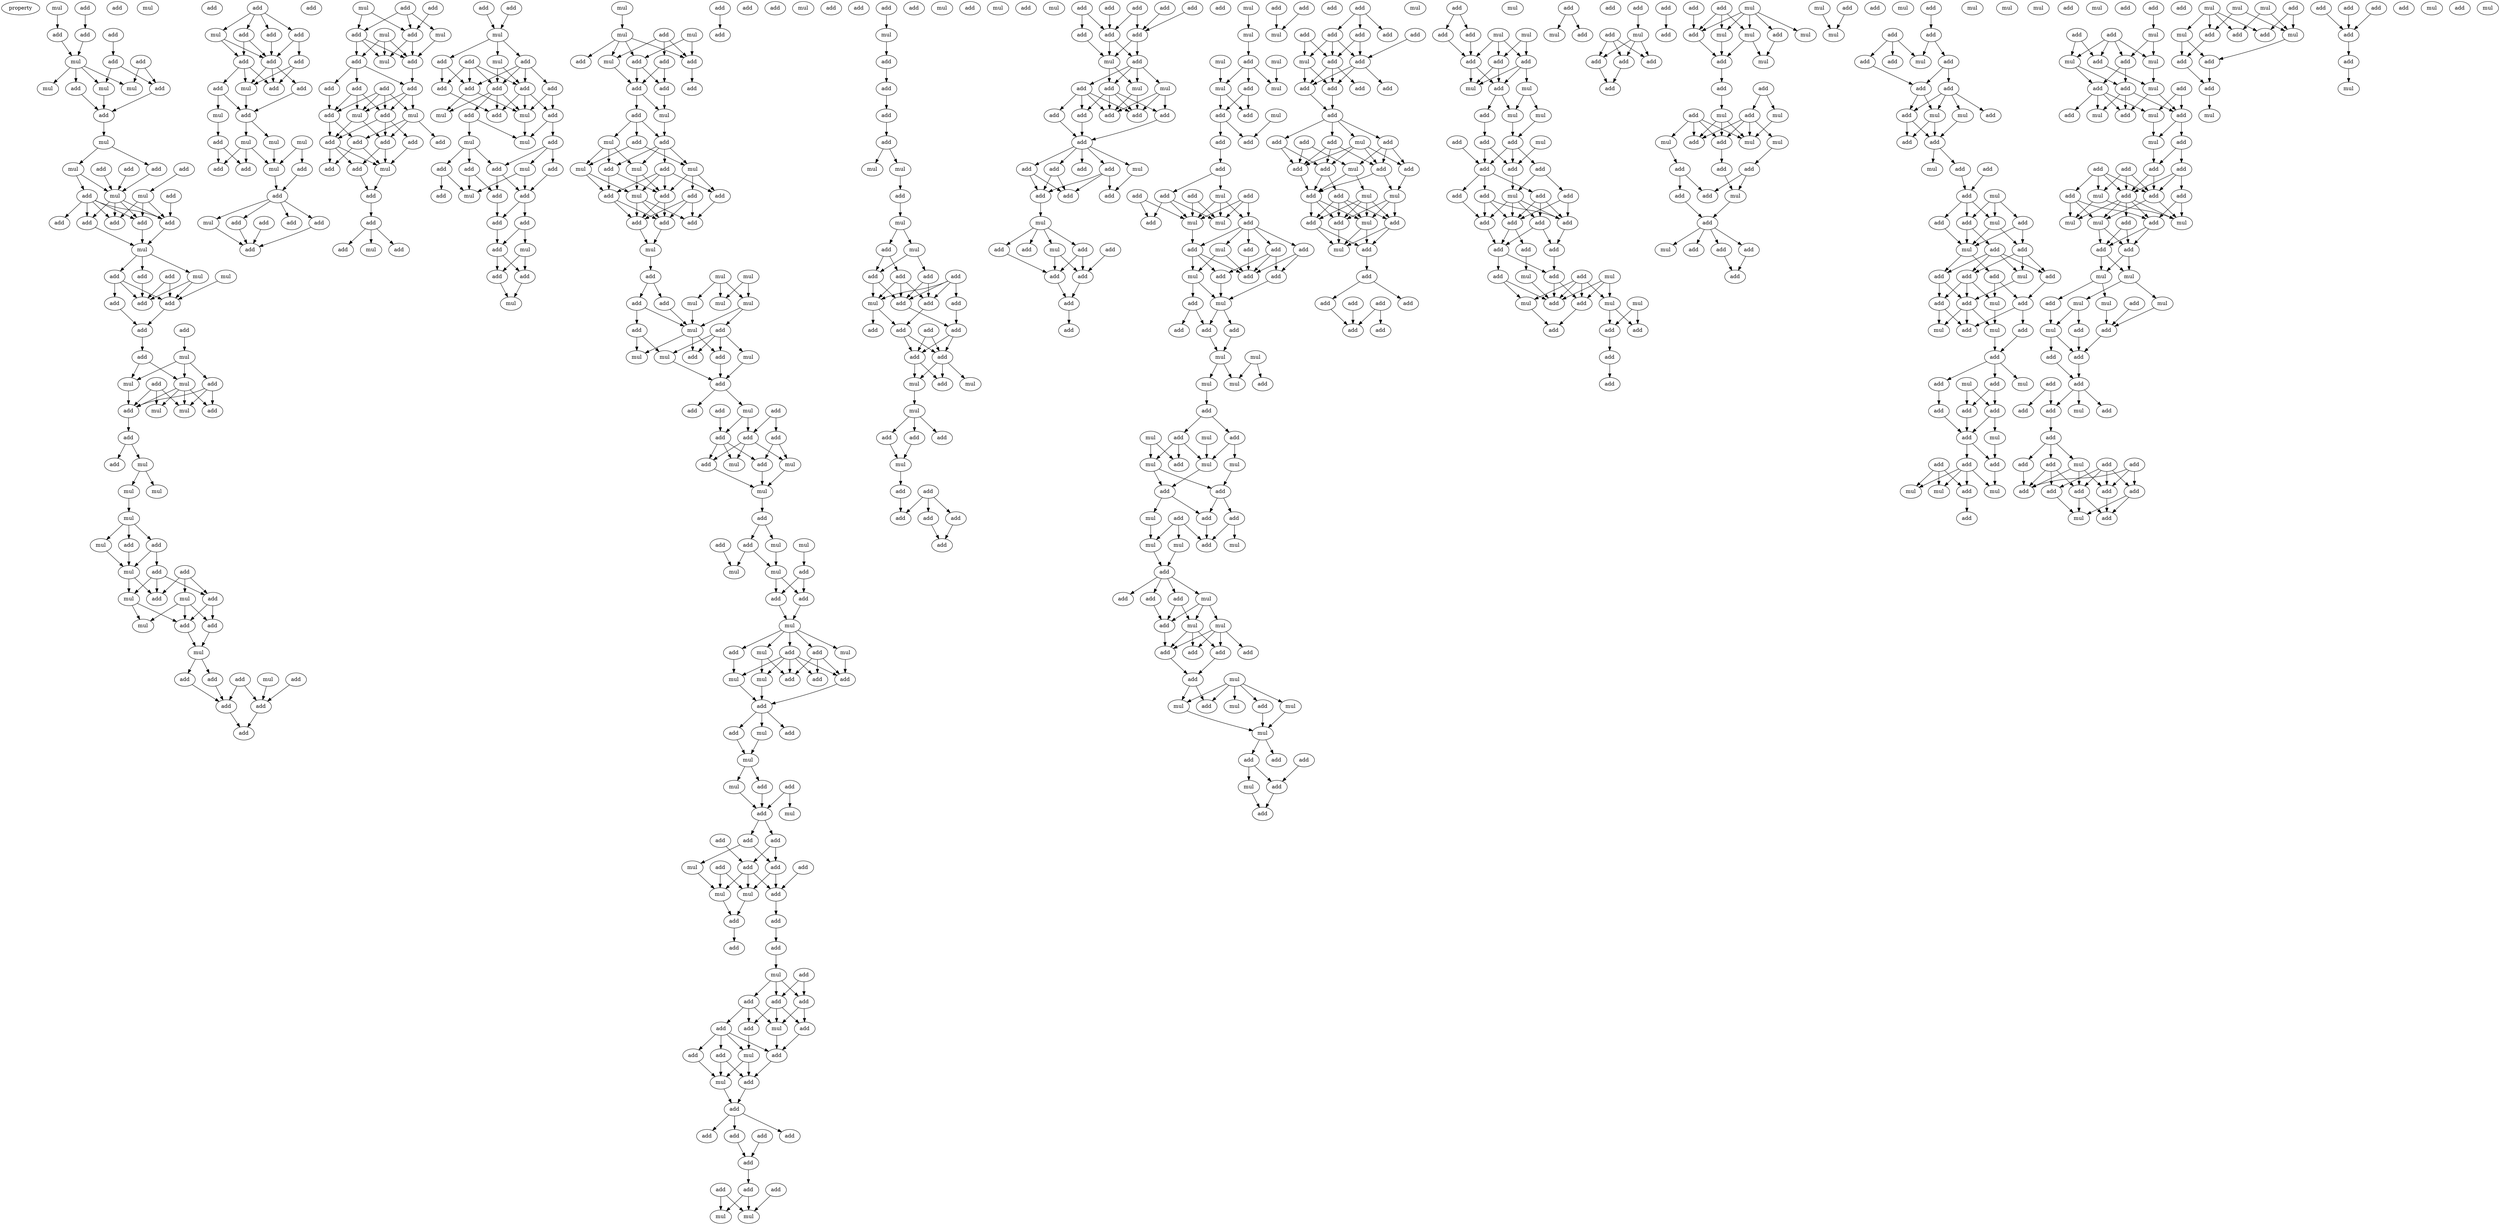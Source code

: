 digraph {
    node [fontcolor=black]
    property [mul=2,lf=1.6]
    0 [ label = mul ];
    1 [ label = add ];
    2 [ label = add ];
    3 [ label = add ];
    4 [ label = add ];
    5 [ label = add ];
    6 [ label = mul ];
    7 [ label = add ];
    8 [ label = add ];
    9 [ label = mul ];
    10 [ label = add ];
    11 [ label = mul ];
    12 [ label = mul ];
    13 [ label = add ];
    14 [ label = mul ];
    15 [ label = add ];
    16 [ label = add ];
    17 [ label = mul ];
    18 [ label = add ];
    19 [ label = add ];
    20 [ label = mul ];
    21 [ label = mul ];
    22 [ label = add ];
    23 [ label = add ];
    24 [ label = add ];
    25 [ label = add ];
    26 [ label = add ];
    27 [ label = add ];
    28 [ label = add ];
    29 [ label = mul ];
    30 [ label = add ];
    31 [ label = mul ];
    32 [ label = add ];
    33 [ label = mul ];
    34 [ label = add ];
    35 [ label = add ];
    36 [ label = add ];
    37 [ label = add ];
    38 [ label = add ];
    39 [ label = add ];
    40 [ label = add ];
    41 [ label = mul ];
    42 [ label = mul ];
    43 [ label = add ];
    44 [ label = mul ];
    45 [ label = add ];
    46 [ label = add ];
    47 [ label = add ];
    48 [ label = mul ];
    49 [ label = mul ];
    50 [ label = add ];
    51 [ label = add ];
    52 [ label = mul ];
    53 [ label = add ];
    54 [ label = mul ];
    55 [ label = mul ];
    56 [ label = mul ];
    57 [ label = mul ];
    58 [ label = mul ];
    59 [ label = add ];
    60 [ label = add ];
    61 [ label = add ];
    62 [ label = add ];
    63 [ label = mul ];
    64 [ label = mul ];
    65 [ label = add ];
    66 [ label = mul ];
    67 [ label = add ];
    68 [ label = add ];
    69 [ label = add ];
    70 [ label = add ];
    71 [ label = mul ];
    72 [ label = mul ];
    73 [ label = add ];
    74 [ label = add ];
    75 [ label = mul ];
    76 [ label = add ];
    77 [ label = add ];
    78 [ label = add ];
    79 [ label = add ];
    80 [ label = add ];
    81 [ label = add ];
    82 [ label = add ];
    83 [ label = mul ];
    84 [ label = add ];
    85 [ label = add ];
    86 [ label = add ];
    87 [ label = add ];
    88 [ label = add ];
    89 [ label = add ];
    90 [ label = add ];
    91 [ label = mul ];
    92 [ label = add ];
    93 [ label = add ];
    94 [ label = mul ];
    95 [ label = add ];
    96 [ label = mul ];
    97 [ label = add ];
    98 [ label = mul ];
    99 [ label = mul ];
    100 [ label = add ];
    101 [ label = add ];
    102 [ label = add ];
    103 [ label = mul ];
    104 [ label = add ];
    105 [ label = add ];
    106 [ label = mul ];
    107 [ label = add ];
    108 [ label = add ];
    109 [ label = add ];
    110 [ label = add ];
    111 [ label = add ];
    112 [ label = add ];
    113 [ label = mul ];
    114 [ label = add ];
    115 [ label = add ];
    116 [ label = mul ];
    117 [ label = mul ];
    118 [ label = mul ];
    119 [ label = add ];
    120 [ label = add ];
    121 [ label = add ];
    122 [ label = add ];
    123 [ label = add ];
    124 [ label = add ];
    125 [ label = add ];
    126 [ label = add ];
    127 [ label = mul ];
    128 [ label = mul ];
    129 [ label = add ];
    130 [ label = add ];
    131 [ label = add ];
    132 [ label = add ];
    133 [ label = add ];
    134 [ label = mul ];
    135 [ label = add ];
    136 [ label = add ];
    137 [ label = add ];
    138 [ label = add ];
    139 [ label = add ];
    140 [ label = add ];
    141 [ label = add ];
    142 [ label = mul ];
    143 [ label = add ];
    144 [ label = mul ];
    145 [ label = add ];
    146 [ label = add ];
    147 [ label = add ];
    148 [ label = mul ];
    149 [ label = add ];
    150 [ label = add ];
    151 [ label = add ];
    152 [ label = add ];
    153 [ label = add ];
    154 [ label = add ];
    155 [ label = mul ];
    156 [ label = mul ];
    157 [ label = add ];
    158 [ label = add ];
    159 [ label = add ];
    160 [ label = mul ];
    161 [ label = mul ];
    162 [ label = add ];
    163 [ label = add ];
    164 [ label = add ];
    165 [ label = mul ];
    166 [ label = add ];
    167 [ label = add ];
    168 [ label = add ];
    169 [ label = mul ];
    170 [ label = add ];
    171 [ label = add ];
    172 [ label = add ];
    173 [ label = add ];
    174 [ label = mul ];
    175 [ label = add ];
    176 [ label = add ];
    177 [ label = mul ];
    178 [ label = mul ];
    179 [ label = mul ];
    180 [ label = add ];
    181 [ label = mul ];
    182 [ label = add ];
    183 [ label = add ];
    184 [ label = add ];
    185 [ label = add ];
    186 [ label = mul ];
    187 [ label = add ];
    188 [ label = add ];
    189 [ label = add ];
    190 [ label = add ];
    191 [ label = mul ];
    192 [ label = add ];
    193 [ label = add ];
    194 [ label = mul ];
    195 [ label = mul ];
    196 [ label = add ];
    197 [ label = add ];
    198 [ label = mul ];
    199 [ label = mul ];
    200 [ label = add ];
    201 [ label = add ];
    202 [ label = mul ];
    203 [ label = add ];
    204 [ label = add ];
    205 [ label = add ];
    206 [ label = add ];
    207 [ label = add ];
    208 [ label = mul ];
    209 [ label = mul ];
    210 [ label = mul ];
    211 [ label = add ];
    212 [ label = add ];
    213 [ label = mul ];
    214 [ label = add ];
    215 [ label = mul ];
    216 [ label = mul ];
    217 [ label = add ];
    218 [ label = mul ];
    219 [ label = add ];
    220 [ label = add ];
    221 [ label = mul ];
    222 [ label = mul ];
    223 [ label = mul ];
    224 [ label = add ];
    225 [ label = add ];
    226 [ label = add ];
    227 [ label = add ];
    228 [ label = mul ];
    229 [ label = add ];
    230 [ label = add ];
    231 [ label = add ];
    232 [ label = add ];
    233 [ label = add ];
    234 [ label = mul ];
    235 [ label = mul ];
    236 [ label = add ];
    237 [ label = mul ];
    238 [ label = add ];
    239 [ label = add ];
    240 [ label = add ];
    241 [ label = add ];
    242 [ label = mul ];
    243 [ label = mul ];
    244 [ label = add ];
    245 [ label = mul ];
    246 [ label = mul ];
    247 [ label = add ];
    248 [ label = add ];
    249 [ label = add ];
    250 [ label = mul ];
    251 [ label = mul ];
    252 [ label = add ];
    253 [ label = add ];
    254 [ label = mul ];
    255 [ label = add ];
    256 [ label = add ];
    257 [ label = mul ];
    258 [ label = add ];
    259 [ label = mul ];
    260 [ label = add ];
    261 [ label = add ];
    262 [ label = mul ];
    263 [ label = add ];
    264 [ label = add ];
    265 [ label = add ];
    266 [ label = add ];
    267 [ label = mul ];
    268 [ label = mul ];
    269 [ label = add ];
    270 [ label = mul ];
    271 [ label = add ];
    272 [ label = mul ];
    273 [ label = add ];
    274 [ label = add ];
    275 [ label = add ];
    276 [ label = add ];
    277 [ label = mul ];
    278 [ label = add ];
    279 [ label = add ];
    280 [ label = add ];
    281 [ label = add ];
    282 [ label = mul ];
    283 [ label = mul ];
    284 [ label = add ];
    285 [ label = add ];
    286 [ label = add ];
    287 [ label = add ];
    288 [ label = add ];
    289 [ label = add ];
    290 [ label = add ];
    291 [ label = mul ];
    292 [ label = add ];
    293 [ label = add ];
    294 [ label = add ];
    295 [ label = add ];
    296 [ label = mul ];
    297 [ label = add ];
    298 [ label = add ];
    299 [ label = add ];
    300 [ label = add ];
    301 [ label = add ];
    302 [ label = mul ];
    303 [ label = mul ];
    304 [ label = add ];
    305 [ label = add ];
    306 [ label = add ];
    307 [ label = add ];
    308 [ label = add ];
    309 [ label = add ];
    310 [ label = add ];
    311 [ label = add ];
    312 [ label = add ];
    313 [ label = add ];
    314 [ label = add ];
    315 [ label = mul ];
    316 [ label = mul ];
    317 [ label = add ];
    318 [ label = mul ];
    319 [ label = add ];
    320 [ label = add ];
    321 [ label = add ];
    322 [ label = mul ];
    323 [ label = add ];
    324 [ label = add ];
    325 [ label = add ];
    326 [ label = mul ];
    327 [ label = add ];
    328 [ label = mul ];
    329 [ label = mul ];
    330 [ label = add ];
    331 [ label = mul ];
    332 [ label = mul ];
    333 [ label = add ];
    334 [ label = add ];
    335 [ label = add ];
    336 [ label = add ];
    337 [ label = add ];
    338 [ label = add ];
    339 [ label = mul ];
    340 [ label = add ];
    341 [ label = add ];
    342 [ label = add ];
    343 [ label = add ];
    344 [ label = add ];
    345 [ label = add ];
    346 [ label = add ];
    347 [ label = add ];
    348 [ label = add ];
    349 [ label = mul ];
    350 [ label = mul ];
    351 [ label = mul ];
    352 [ label = add ];
    353 [ label = add ];
    354 [ label = add ];
    355 [ label = mul ];
    356 [ label = mul ];
    357 [ label = add ];
    358 [ label = add ];
    359 [ label = add ];
    360 [ label = add ];
    361 [ label = add ];
    362 [ label = add ];
    363 [ label = add ];
    364 [ label = add ];
    365 [ label = add ];
    366 [ label = add ];
    367 [ label = add ];
    368 [ label = add ];
    369 [ label = add ];
    370 [ label = add ];
    371 [ label = mul ];
    372 [ label = add ];
    373 [ label = add ];
    374 [ label = mul ];
    375 [ label = mul ];
    376 [ label = add ];
    377 [ label = add ];
    378 [ label = add ];
    379 [ label = add ];
    380 [ label = add ];
    381 [ label = add ];
    382 [ label = add ];
    383 [ label = add ];
    384 [ label = add ];
    385 [ label = add ];
    386 [ label = mul ];
    387 [ label = add ];
    388 [ label = add ];
    389 [ label = add ];
    390 [ label = add ];
    391 [ label = mul ];
    392 [ label = add ];
    393 [ label = add ];
    394 [ label = add ];
    395 [ label = add ];
    396 [ label = mul ];
    397 [ label = add ];
    398 [ label = add ];
    399 [ label = add ];
    400 [ label = add ];
    401 [ label = add ];
    402 [ label = mul ];
    403 [ label = mul ];
    404 [ label = mul ];
    405 [ label = add ];
    406 [ label = mul ];
    407 [ label = add ];
    408 [ label = mul ];
    409 [ label = mul ];
    410 [ label = mul ];
    411 [ label = add ];
    412 [ label = add ];
    413 [ label = add ];
    414 [ label = add ];
    415 [ label = add ];
    416 [ label = add ];
    417 [ label = add ];
    418 [ label = mul ];
    419 [ label = add ];
    420 [ label = add ];
    421 [ label = add ];
    422 [ label = mul ];
    423 [ label = add ];
    424 [ label = mul ];
    425 [ label = add ];
    426 [ label = add ];
    427 [ label = add ];
    428 [ label = add ];
    429 [ label = mul ];
    430 [ label = add ];
    431 [ label = mul ];
    432 [ label = add ];
    433 [ label = add ];
    434 [ label = add ];
    435 [ label = mul ];
    436 [ label = add ];
    437 [ label = add ];
    438 [ label = add ];
    439 [ label = mul ];
    440 [ label = mul ];
    441 [ label = mul ];
    442 [ label = add ];
    443 [ label = mul ];
    444 [ label = add ];
    445 [ label = mul ];
    446 [ label = add ];
    447 [ label = add ];
    448 [ label = mul ];
    449 [ label = add ];
    450 [ label = mul ];
    451 [ label = mul ];
    452 [ label = mul ];
    453 [ label = add ];
    454 [ label = add ];
    455 [ label = add ];
    456 [ label = mul ];
    457 [ label = add ];
    458 [ label = add ];
    459 [ label = mul ];
    460 [ label = mul ];
    461 [ label = mul ];
    462 [ label = add ];
    463 [ label = add ];
    464 [ label = add ];
    465 [ label = add ];
    466 [ label = add ];
    467 [ label = mul ];
    468 [ label = add ];
    469 [ label = mul ];
    470 [ label = mul ];
    471 [ label = add ];
    472 [ label = add ];
    473 [ label = add ];
    474 [ label = add ];
    475 [ label = mul ];
    476 [ label = add ];
    477 [ label = mul ];
    478 [ label = mul ];
    479 [ label = add ];
    480 [ label = mul ];
    481 [ label = add ];
    482 [ label = mul ];
    483 [ label = add ];
    484 [ label = add ];
    485 [ label = add ];
    486 [ label = mul ];
    487 [ label = add ];
    488 [ label = add ];
    489 [ label = add ];
    490 [ label = add ];
    491 [ label = add ];
    492 [ label = mul ];
    493 [ label = add ];
    494 [ label = add ];
    495 [ label = add ];
    496 [ label = add ];
    497 [ label = add ];
    498 [ label = add ];
    499 [ label = mul ];
    500 [ label = add ];
    501 [ label = add ];
    502 [ label = add ];
    503 [ label = add ];
    504 [ label = add ];
    505 [ label = add ];
    506 [ label = add ];
    507 [ label = add ];
    508 [ label = add ];
    509 [ label = add ];
    510 [ label = add ];
    511 [ label = mul ];
    512 [ label = add ];
    513 [ label = mul ];
    514 [ label = add ];
    515 [ label = add ];
    516 [ label = add ];
    517 [ label = mul ];
    518 [ label = add ];
    519 [ label = mul ];
    520 [ label = add ];
    521 [ label = mul ];
    522 [ label = add ];
    523 [ label = add ];
    524 [ label = add ];
    525 [ label = mul ];
    526 [ label = add ];
    527 [ label = add ];
    528 [ label = add ];
    529 [ label = mul ];
    530 [ label = add ];
    531 [ label = add ];
    532 [ label = add ];
    533 [ label = add ];
    534 [ label = add ];
    535 [ label = add ];
    536 [ label = mul ];
    537 [ label = mul ];
    538 [ label = add ];
    539 [ label = add ];
    540 [ label = add ];
    541 [ label = add ];
    542 [ label = add ];
    543 [ label = mul ];
    544 [ label = mul ];
    545 [ label = add ];
    546 [ label = mul ];
    547 [ label = mul ];
    548 [ label = mul ];
    549 [ label = add ];
    550 [ label = add ];
    551 [ label = mul ];
    552 [ label = add ];
    553 [ label = add ];
    554 [ label = add ];
    555 [ label = add ];
    556 [ label = add ];
    557 [ label = add ];
    558 [ label = add ];
    559 [ label = add ];
    560 [ label = mul ];
    561 [ label = add ];
    562 [ label = add ];
    563 [ label = add ];
    564 [ label = add ];
    565 [ label = add ];
    566 [ label = add ];
    567 [ label = add ];
    568 [ label = add ];
    569 [ label = add ];
    570 [ label = mul ];
    571 [ label = mul ];
    572 [ label = add ];
    573 [ label = add ];
    574 [ label = mul ];
    575 [ label = mul ];
    576 [ label = add ];
    577 [ label = add ];
    578 [ label = mul ];
    579 [ label = add ];
    580 [ label = add ];
    581 [ label = add ];
    582 [ label = add ];
    583 [ label = add ];
    584 [ label = add ];
    585 [ label = mul ];
    586 [ label = add ];
    587 [ label = add ];
    588 [ label = add ];
    589 [ label = add ];
    590 [ label = mul ];
    591 [ label = add ];
    592 [ label = add ];
    593 [ label = add ];
    594 [ label = add ];
    595 [ label = add ];
    596 [ label = add ];
    597 [ label = add ];
    598 [ label = add ];
    599 [ label = mul ];
    600 [ label = mul ];
    601 [ label = mul ];
    602 [ label = add ];
    603 [ label = mul ];
    604 [ label = add ];
    605 [ label = mul ];
    606 [ label = add ];
    607 [ label = add ];
    608 [ label = add ];
    609 [ label = mul ];
    610 [ label = add ];
    611 [ label = mul ];
    612 [ label = add ];
    613 [ label = add ];
    614 [ label = mul ];
    615 [ label = mul ];
    616 [ label = mul ];
    617 [ label = add ];
    618 [ label = add ];
    619 [ label = add ];
    620 [ label = add ];
    621 [ label = add ];
    622 [ label = mul ];
    623 [ label = add ];
    624 [ label = add ];
    625 [ label = mul ];
    626 [ label = add ];
    627 [ label = add ];
    628 [ label = add ];
    629 [ label = add ];
    630 [ label = mul ];
    631 [ label = add ];
    632 [ label = mul ];
    633 [ label = add ];
    634 [ label = mul ];
    635 [ label = add ];
    636 [ label = add ];
    637 [ label = add ];
    638 [ label = mul ];
    639 [ label = add ];
    640 [ label = add ];
    641 [ label = add ];
    642 [ label = mul ];
    643 [ label = add ];
    644 [ label = add ];
    645 [ label = add ];
    646 [ label = mul ];
    647 [ label = add ];
    648 [ label = mul ];
    649 [ label = add ];
    650 [ label = add ];
    651 [ label = add ];
    652 [ label = mul ];
    653 [ label = add ];
    654 [ label = mul ];
    655 [ label = add ];
    656 [ label = mul ];
    657 [ label = add ];
    658 [ label = add ];
    659 [ label = add ];
    660 [ label = mul ];
    661 [ label = add ];
    662 [ label = add ];
    663 [ label = add ];
    664 [ label = add ];
    665 [ label = mul ];
    666 [ label = add ];
    667 [ label = add ];
    668 [ label = add ];
    669 [ label = add ];
    670 [ label = mul ];
    671 [ label = add ];
    672 [ label = mul ];
    673 [ label = mul ];
    674 [ label = add ];
    675 [ label = add ];
    676 [ label = add ];
    677 [ label = mul ];
    678 [ label = add ];
    679 [ label = add ];
    680 [ label = mul ];
    681 [ label = add ];
    682 [ label = add ];
    683 [ label = add ];
    684 [ label = add ];
    685 [ label = mul ];
    686 [ label = add ];
    687 [ label = add ];
    688 [ label = add ];
    689 [ label = mul ];
    690 [ label = mul ];
    691 [ label = mul ];
    692 [ label = mul ];
    693 [ label = add ];
    694 [ label = add ];
    695 [ label = mul ];
    696 [ label = add ];
    697 [ label = mul ];
    698 [ label = add ];
    699 [ label = add ];
    700 [ label = add ];
    701 [ label = mul ];
    702 [ label = add ];
    703 [ label = add ];
    704 [ label = mul ];
    705 [ label = add ];
    706 [ label = mul ];
    707 [ label = mul ];
    708 [ label = add ];
    709 [ label = add ];
    710 [ label = add ];
    711 [ label = mul ];
    712 [ label = add ];
    713 [ label = add ];
    714 [ label = mul ];
    715 [ label = add ];
    716 [ label = add ];
    717 [ label = mul ];
    718 [ label = add ];
    719 [ label = add ];
    720 [ label = add ];
    721 [ label = add ];
    722 [ label = add ];
    723 [ label = add ];
    724 [ label = add ];
    725 [ label = add ];
    726 [ label = mul ];
    727 [ label = mul ];
    728 [ label = add ];
    729 [ label = mul ];
    730 [ label = add ];
    731 [ label = mul ];
    732 [ label = add ];
    733 [ label = add ];
    734 [ label = mul ];
    735 [ label = mul ];
    736 [ label = mul ];
    737 [ label = add ];
    738 [ label = mul ];
    739 [ label = mul ];
    740 [ label = add ];
    741 [ label = add ];
    742 [ label = add ];
    743 [ label = mul ];
    744 [ label = add ];
    745 [ label = add ];
    746 [ label = add ];
    747 [ label = add ];
    748 [ label = add ];
    749 [ label = add ];
    750 [ label = mul ];
    751 [ label = add ];
    752 [ label = add ];
    753 [ label = add ];
    754 [ label = add ];
    755 [ label = add ];
    756 [ label = add ];
    757 [ label = mul ];
    758 [ label = add ];
    759 [ label = add ];
    760 [ label = add ];
    761 [ label = add ];
    762 [ label = add ];
    763 [ label = mul ];
    764 [ label = add ];
    765 [ label = add ];
    766 [ label = mul ];
    767 [ label = add ];
    768 [ label = mul ];
    769 [ label = mul ];
    770 [ label = mul ];
    771 [ label = mul ];
    772 [ label = add ];
    773 [ label = add ];
    774 [ label = add ];
    775 [ label = add ];
    776 [ label = add ];
    777 [ label = add ];
    778 [ label = add ];
    779 [ label = add ];
    780 [ label = add ];
    781 [ label = add ];
    782 [ label = mul ];
    783 [ label = add ];
    784 [ label = mul ];
    785 [ label = add ];
    786 [ label = add ];
    787 [ label = mul ];
    788 [ label = mul ];
    0 -> 3 [ name = 0 ];
    1 -> 2 [ name = 1 ];
    2 -> 6 [ name = 2 ];
    3 -> 6 [ name = 3 ];
    4 -> 5 [ name = 4 ];
    5 -> 10 [ name = 5 ];
    5 -> 11 [ name = 6 ];
    6 -> 8 [ name = 7 ];
    6 -> 9 [ name = 8 ];
    6 -> 11 [ name = 9 ];
    6 -> 12 [ name = 10 ];
    7 -> 10 [ name = 11 ];
    7 -> 12 [ name = 12 ];
    8 -> 13 [ name = 13 ];
    10 -> 13 [ name = 14 ];
    11 -> 13 [ name = 15 ];
    13 -> 14 [ name = 16 ];
    14 -> 16 [ name = 17 ];
    14 -> 17 [ name = 18 ];
    15 -> 20 [ name = 19 ];
    16 -> 20 [ name = 20 ];
    17 -> 20 [ name = 21 ];
    17 -> 22 [ name = 22 ];
    18 -> 20 [ name = 23 ];
    19 -> 21 [ name = 24 ];
    20 -> 25 [ name = 25 ];
    20 -> 26 [ name = 26 ];
    20 -> 27 [ name = 27 ];
    20 -> 28 [ name = 28 ];
    21 -> 25 [ name = 29 ];
    21 -> 26 [ name = 30 ];
    21 -> 27 [ name = 31 ];
    22 -> 24 [ name = 32 ];
    22 -> 25 [ name = 33 ];
    22 -> 26 [ name = 34 ];
    22 -> 27 [ name = 35 ];
    22 -> 28 [ name = 36 ];
    23 -> 27 [ name = 37 ];
    25 -> 29 [ name = 38 ];
    27 -> 29 [ name = 39 ];
    28 -> 29 [ name = 40 ];
    29 -> 30 [ name = 41 ];
    29 -> 31 [ name = 42 ];
    29 -> 34 [ name = 43 ];
    30 -> 36 [ name = 44 ];
    31 -> 35 [ name = 45 ];
    31 -> 36 [ name = 46 ];
    32 -> 35 [ name = 47 ];
    32 -> 36 [ name = 48 ];
    33 -> 35 [ name = 49 ];
    34 -> 35 [ name = 50 ];
    34 -> 36 [ name = 51 ];
    34 -> 37 [ name = 52 ];
    35 -> 39 [ name = 53 ];
    37 -> 39 [ name = 54 ];
    38 -> 41 [ name = 55 ];
    39 -> 40 [ name = 56 ];
    40 -> 42 [ name = 57 ];
    40 -> 44 [ name = 58 ];
    41 -> 42 [ name = 59 ];
    41 -> 43 [ name = 60 ];
    41 -> 44 [ name = 61 ];
    42 -> 46 [ name = 62 ];
    43 -> 46 [ name = 63 ];
    43 -> 49 [ name = 64 ];
    43 -> 50 [ name = 65 ];
    44 -> 46 [ name = 66 ];
    44 -> 48 [ name = 67 ];
    44 -> 49 [ name = 68 ];
    44 -> 50 [ name = 69 ];
    45 -> 46 [ name = 70 ];
    45 -> 48 [ name = 71 ];
    45 -> 49 [ name = 72 ];
    46 -> 51 [ name = 73 ];
    51 -> 53 [ name = 74 ];
    51 -> 54 [ name = 75 ];
    54 -> 55 [ name = 76 ];
    54 -> 56 [ name = 77 ];
    55 -> 57 [ name = 78 ];
    57 -> 58 [ name = 79 ];
    57 -> 59 [ name = 80 ];
    57 -> 60 [ name = 81 ];
    58 -> 63 [ name = 82 ];
    59 -> 62 [ name = 83 ];
    59 -> 63 [ name = 84 ];
    60 -> 63 [ name = 85 ];
    61 -> 66 [ name = 86 ];
    61 -> 67 [ name = 87 ];
    61 -> 68 [ name = 88 ];
    62 -> 64 [ name = 89 ];
    62 -> 67 [ name = 90 ];
    62 -> 68 [ name = 91 ];
    63 -> 64 [ name = 92 ];
    63 -> 67 [ name = 93 ];
    64 -> 69 [ name = 94 ];
    64 -> 71 [ name = 95 ];
    66 -> 69 [ name = 96 ];
    66 -> 70 [ name = 97 ];
    66 -> 71 [ name = 98 ];
    68 -> 69 [ name = 99 ];
    68 -> 70 [ name = 100 ];
    69 -> 72 [ name = 101 ];
    70 -> 72 [ name = 102 ];
    72 -> 73 [ name = 103 ];
    72 -> 74 [ name = 104 ];
    73 -> 79 [ name = 105 ];
    74 -> 79 [ name = 106 ];
    75 -> 78 [ name = 107 ];
    76 -> 78 [ name = 108 ];
    76 -> 79 [ name = 109 ];
    77 -> 78 [ name = 110 ];
    78 -> 80 [ name = 111 ];
    79 -> 80 [ name = 112 ];
    81 -> 83 [ name = 113 ];
    81 -> 84 [ name = 114 ];
    81 -> 85 [ name = 115 ];
    81 -> 86 [ name = 116 ];
    83 -> 88 [ name = 117 ];
    83 -> 89 [ name = 118 ];
    84 -> 87 [ name = 119 ];
    84 -> 88 [ name = 120 ];
    85 -> 88 [ name = 121 ];
    86 -> 88 [ name = 122 ];
    86 -> 89 [ name = 123 ];
    87 -> 91 [ name = 124 ];
    87 -> 93 [ name = 125 ];
    88 -> 91 [ name = 126 ];
    88 -> 92 [ name = 127 ];
    88 -> 93 [ name = 128 ];
    89 -> 90 [ name = 129 ];
    89 -> 91 [ name = 130 ];
    89 -> 93 [ name = 131 ];
    90 -> 94 [ name = 132 ];
    90 -> 95 [ name = 133 ];
    91 -> 95 [ name = 134 ];
    92 -> 95 [ name = 135 ];
    94 -> 97 [ name = 136 ];
    95 -> 96 [ name = 137 ];
    95 -> 98 [ name = 138 ];
    96 -> 101 [ name = 139 ];
    96 -> 102 [ name = 140 ];
    96 -> 103 [ name = 141 ];
    97 -> 101 [ name = 142 ];
    97 -> 102 [ name = 143 ];
    98 -> 103 [ name = 144 ];
    99 -> 100 [ name = 145 ];
    99 -> 103 [ name = 146 ];
    100 -> 104 [ name = 147 ];
    103 -> 104 [ name = 148 ];
    104 -> 105 [ name = 149 ];
    104 -> 106 [ name = 150 ];
    104 -> 107 [ name = 151 ];
    104 -> 108 [ name = 152 ];
    105 -> 110 [ name = 153 ];
    106 -> 110 [ name = 154 ];
    107 -> 110 [ name = 155 ];
    109 -> 110 [ name = 156 ];
    111 -> 114 [ name = 157 ];
    112 -> 114 [ name = 158 ];
    112 -> 115 [ name = 159 ];
    112 -> 117 [ name = 160 ];
    113 -> 114 [ name = 161 ];
    113 -> 115 [ name = 162 ];
    114 -> 118 [ name = 163 ];
    114 -> 120 [ name = 164 ];
    115 -> 118 [ name = 165 ];
    115 -> 119 [ name = 166 ];
    115 -> 120 [ name = 167 ];
    116 -> 118 [ name = 168 ];
    116 -> 119 [ name = 169 ];
    116 -> 120 [ name = 170 ];
    117 -> 120 [ name = 171 ];
    119 -> 121 [ name = 172 ];
    119 -> 122 [ name = 173 ];
    119 -> 123 [ name = 174 ];
    120 -> 123 [ name = 175 ];
    121 -> 126 [ name = 176 ];
    122 -> 125 [ name = 177 ];
    122 -> 126 [ name = 178 ];
    122 -> 127 [ name = 179 ];
    123 -> 125 [ name = 180 ];
    123 -> 127 [ name = 181 ];
    123 -> 128 [ name = 182 ];
    124 -> 125 [ name = 183 ];
    124 -> 126 [ name = 184 ];
    124 -> 127 [ name = 185 ];
    124 -> 128 [ name = 186 ];
    125 -> 129 [ name = 187 ];
    125 -> 131 [ name = 188 ];
    125 -> 133 [ name = 189 ];
    126 -> 131 [ name = 190 ];
    126 -> 132 [ name = 191 ];
    127 -> 131 [ name = 192 ];
    127 -> 133 [ name = 193 ];
    128 -> 130 [ name = 194 ];
    128 -> 132 [ name = 195 ];
    128 -> 133 [ name = 196 ];
    129 -> 134 [ name = 197 ];
    131 -> 134 [ name = 198 ];
    131 -> 135 [ name = 199 ];
    131 -> 136 [ name = 200 ];
    132 -> 134 [ name = 201 ];
    132 -> 135 [ name = 202 ];
    133 -> 134 [ name = 203 ];
    133 -> 136 [ name = 204 ];
    134 -> 137 [ name = 205 ];
    136 -> 137 [ name = 206 ];
    137 -> 138 [ name = 207 ];
    138 -> 139 [ name = 208 ];
    138 -> 142 [ name = 209 ];
    138 -> 143 [ name = 210 ];
    140 -> 144 [ name = 211 ];
    141 -> 144 [ name = 212 ];
    144 -> 145 [ name = 213 ];
    144 -> 147 [ name = 214 ];
    144 -> 148 [ name = 215 ];
    145 -> 150 [ name = 216 ];
    145 -> 152 [ name = 217 ];
    146 -> 149 [ name = 218 ];
    146 -> 150 [ name = 219 ];
    146 -> 151 [ name = 220 ];
    146 -> 152 [ name = 221 ];
    147 -> 149 [ name = 222 ];
    147 -> 150 [ name = 223 ];
    147 -> 151 [ name = 224 ];
    147 -> 153 [ name = 225 ];
    148 -> 149 [ name = 226 ];
    148 -> 151 [ name = 227 ];
    149 -> 154 [ name = 228 ];
    149 -> 155 [ name = 229 ];
    149 -> 156 [ name = 230 ];
    149 -> 157 [ name = 231 ];
    150 -> 155 [ name = 232 ];
    150 -> 156 [ name = 233 ];
    151 -> 154 [ name = 234 ];
    151 -> 155 [ name = 235 ];
    151 -> 158 [ name = 236 ];
    152 -> 154 [ name = 237 ];
    153 -> 155 [ name = 238 ];
    153 -> 158 [ name = 239 ];
    155 -> 161 [ name = 240 ];
    157 -> 160 [ name = 241 ];
    157 -> 161 [ name = 242 ];
    158 -> 159 [ name = 243 ];
    158 -> 161 [ name = 244 ];
    159 -> 162 [ name = 245 ];
    159 -> 163 [ name = 246 ];
    159 -> 165 [ name = 247 ];
    160 -> 162 [ name = 248 ];
    160 -> 164 [ name = 249 ];
    160 -> 166 [ name = 250 ];
    162 -> 167 [ name = 251 ];
    162 -> 168 [ name = 252 ];
    163 -> 167 [ name = 253 ];
    164 -> 168 [ name = 254 ];
    164 -> 169 [ name = 255 ];
    165 -> 167 [ name = 256 ];
    165 -> 169 [ name = 257 ];
    166 -> 169 [ name = 258 ];
    166 -> 170 [ name = 259 ];
    167 -> 171 [ name = 260 ];
    167 -> 172 [ name = 261 ];
    168 -> 172 [ name = 262 ];
    171 -> 173 [ name = 263 ];
    171 -> 174 [ name = 264 ];
    172 -> 173 [ name = 265 ];
    173 -> 175 [ name = 266 ];
    173 -> 176 [ name = 267 ];
    174 -> 175 [ name = 268 ];
    174 -> 176 [ name = 269 ];
    175 -> 177 [ name = 270 ];
    176 -> 177 [ name = 271 ];
    178 -> 179 [ name = 272 ];
    179 -> 182 [ name = 273 ];
    179 -> 183 [ name = 274 ];
    179 -> 184 [ name = 275 ];
    179 -> 186 [ name = 276 ];
    180 -> 183 [ name = 277 ];
    180 -> 185 [ name = 278 ];
    180 -> 186 [ name = 279 ];
    181 -> 183 [ name = 280 ];
    181 -> 184 [ name = 281 ];
    183 -> 188 [ name = 282 ];
    184 -> 187 [ name = 283 ];
    184 -> 189 [ name = 284 ];
    185 -> 187 [ name = 285 ];
    185 -> 189 [ name = 286 ];
    186 -> 187 [ name = 287 ];
    187 -> 190 [ name = 288 ];
    187 -> 191 [ name = 289 ];
    189 -> 191 [ name = 290 ];
    190 -> 192 [ name = 291 ];
    190 -> 193 [ name = 292 ];
    190 -> 194 [ name = 293 ];
    191 -> 192 [ name = 294 ];
    192 -> 195 [ name = 295 ];
    192 -> 196 [ name = 296 ];
    192 -> 197 [ name = 297 ];
    192 -> 199 [ name = 298 ];
    193 -> 198 [ name = 299 ];
    193 -> 199 [ name = 300 ];
    194 -> 195 [ name = 301 ];
    194 -> 197 [ name = 302 ];
    194 -> 198 [ name = 303 ];
    195 -> 202 [ name = 304 ];
    195 -> 203 [ name = 305 ];
    196 -> 201 [ name = 306 ];
    196 -> 202 [ name = 307 ];
    196 -> 203 [ name = 308 ];
    196 -> 204 [ name = 309 ];
    197 -> 201 [ name = 310 ];
    197 -> 203 [ name = 311 ];
    198 -> 201 [ name = 312 ];
    198 -> 202 [ name = 313 ];
    199 -> 200 [ name = 314 ];
    199 -> 203 [ name = 315 ];
    199 -> 204 [ name = 316 ];
    200 -> 205 [ name = 317 ];
    200 -> 206 [ name = 318 ];
    200 -> 207 [ name = 319 ];
    201 -> 205 [ name = 320 ];
    201 -> 206 [ name = 321 ];
    202 -> 205 [ name = 322 ];
    202 -> 206 [ name = 323 ];
    202 -> 207 [ name = 324 ];
    203 -> 205 [ name = 325 ];
    203 -> 206 [ name = 326 ];
    204 -> 207 [ name = 327 ];
    205 -> 208 [ name = 328 ];
    206 -> 208 [ name = 329 ];
    208 -> 211 [ name = 330 ];
    209 -> 213 [ name = 331 ];
    209 -> 215 [ name = 332 ];
    209 -> 216 [ name = 333 ];
    210 -> 213 [ name = 334 ];
    210 -> 216 [ name = 335 ];
    211 -> 212 [ name = 336 ];
    211 -> 214 [ name = 337 ];
    212 -> 218 [ name = 338 ];
    213 -> 218 [ name = 339 ];
    213 -> 219 [ name = 340 ];
    214 -> 217 [ name = 341 ];
    214 -> 218 [ name = 342 ];
    215 -> 218 [ name = 343 ];
    217 -> 221 [ name = 344 ];
    217 -> 223 [ name = 345 ];
    218 -> 220 [ name = 346 ];
    218 -> 221 [ name = 347 ];
    218 -> 224 [ name = 348 ];
    219 -> 220 [ name = 349 ];
    219 -> 222 [ name = 350 ];
    219 -> 223 [ name = 351 ];
    219 -> 224 [ name = 352 ];
    220 -> 225 [ name = 353 ];
    222 -> 225 [ name = 354 ];
    223 -> 225 [ name = 355 ];
    225 -> 227 [ name = 356 ];
    225 -> 228 [ name = 357 ];
    226 -> 231 [ name = 358 ];
    226 -> 232 [ name = 359 ];
    228 -> 230 [ name = 360 ];
    228 -> 231 [ name = 361 ];
    229 -> 230 [ name = 362 ];
    230 -> 233 [ name = 363 ];
    230 -> 235 [ name = 364 ];
    230 -> 236 [ name = 365 ];
    231 -> 234 [ name = 366 ];
    231 -> 235 [ name = 367 ];
    231 -> 236 [ name = 368 ];
    232 -> 233 [ name = 369 ];
    232 -> 234 [ name = 370 ];
    233 -> 237 [ name = 371 ];
    234 -> 237 [ name = 372 ];
    236 -> 237 [ name = 373 ];
    237 -> 238 [ name = 374 ];
    238 -> 240 [ name = 375 ];
    238 -> 242 [ name = 376 ];
    239 -> 244 [ name = 377 ];
    240 -> 245 [ name = 378 ];
    240 -> 246 [ name = 379 ];
    241 -> 245 [ name = 380 ];
    242 -> 246 [ name = 381 ];
    243 -> 247 [ name = 382 ];
    246 -> 248 [ name = 383 ];
    246 -> 249 [ name = 384 ];
    247 -> 248 [ name = 385 ];
    247 -> 249 [ name = 386 ];
    248 -> 250 [ name = 387 ];
    249 -> 250 [ name = 388 ];
    250 -> 251 [ name = 389 ];
    250 -> 252 [ name = 390 ];
    250 -> 253 [ name = 391 ];
    250 -> 254 [ name = 392 ];
    250 -> 255 [ name = 393 ];
    251 -> 258 [ name = 394 ];
    252 -> 256 [ name = 395 ];
    252 -> 257 [ name = 396 ];
    252 -> 258 [ name = 397 ];
    252 -> 259 [ name = 398 ];
    252 -> 260 [ name = 399 ];
    253 -> 256 [ name = 400 ];
    253 -> 258 [ name = 401 ];
    253 -> 260 [ name = 402 ];
    254 -> 259 [ name = 403 ];
    254 -> 260 [ name = 404 ];
    255 -> 257 [ name = 405 ];
    257 -> 261 [ name = 406 ];
    258 -> 261 [ name = 407 ];
    259 -> 261 [ name = 408 ];
    261 -> 262 [ name = 409 ];
    261 -> 263 [ name = 410 ];
    261 -> 265 [ name = 411 ];
    262 -> 267 [ name = 412 ];
    263 -> 267 [ name = 413 ];
    267 -> 268 [ name = 414 ];
    267 -> 269 [ name = 415 ];
    268 -> 273 [ name = 416 ];
    269 -> 273 [ name = 417 ];
    271 -> 272 [ name = 418 ];
    271 -> 273 [ name = 419 ];
    273 -> 274 [ name = 420 ];
    273 -> 276 [ name = 421 ];
    274 -> 277 [ name = 422 ];
    274 -> 278 [ name = 423 ];
    275 -> 279 [ name = 424 ];
    276 -> 278 [ name = 425 ];
    276 -> 279 [ name = 426 ];
    277 -> 282 [ name = 427 ];
    278 -> 283 [ name = 428 ];
    278 -> 285 [ name = 429 ];
    279 -> 282 [ name = 430 ];
    279 -> 283 [ name = 431 ];
    279 -> 285 [ name = 432 ];
    280 -> 285 [ name = 433 ];
    281 -> 282 [ name = 434 ];
    281 -> 283 [ name = 435 ];
    282 -> 286 [ name = 436 ];
    283 -> 286 [ name = 437 ];
    285 -> 287 [ name = 438 ];
    286 -> 289 [ name = 439 ];
    287 -> 288 [ name = 440 ];
    288 -> 291 [ name = 441 ];
    290 -> 292 [ name = 442 ];
    290 -> 294 [ name = 443 ];
    291 -> 292 [ name = 444 ];
    291 -> 293 [ name = 445 ];
    291 -> 294 [ name = 446 ];
    292 -> 296 [ name = 447 ];
    292 -> 298 [ name = 448 ];
    293 -> 295 [ name = 449 ];
    293 -> 296 [ name = 450 ];
    293 -> 297 [ name = 451 ];
    294 -> 295 [ name = 452 ];
    294 -> 296 [ name = 453 ];
    294 -> 298 [ name = 454 ];
    295 -> 302 [ name = 455 ];
    296 -> 300 [ name = 456 ];
    297 -> 299 [ name = 457 ];
    297 -> 300 [ name = 458 ];
    297 -> 301 [ name = 459 ];
    297 -> 302 [ name = 460 ];
    298 -> 300 [ name = 461 ];
    299 -> 303 [ name = 462 ];
    299 -> 304 [ name = 463 ];
    300 -> 304 [ name = 464 ];
    301 -> 303 [ name = 465 ];
    302 -> 303 [ name = 466 ];
    302 -> 304 [ name = 467 ];
    303 -> 305 [ name = 468 ];
    304 -> 305 [ name = 469 ];
    305 -> 306 [ name = 470 ];
    305 -> 307 [ name = 471 ];
    305 -> 309 [ name = 472 ];
    308 -> 310 [ name = 473 ];
    309 -> 310 [ name = 474 ];
    310 -> 311 [ name = 475 ];
    311 -> 315 [ name = 476 ];
    311 -> 316 [ name = 477 ];
    313 -> 315 [ name = 478 ];
    313 -> 316 [ name = 479 ];
    314 -> 316 [ name = 480 ];
    317 -> 318 [ name = 481 ];
    318 -> 319 [ name = 482 ];
    319 -> 320 [ name = 483 ];
    320 -> 324 [ name = 484 ];
    324 -> 325 [ name = 485 ];
    325 -> 328 [ name = 486 ];
    325 -> 329 [ name = 487 ];
    329 -> 330 [ name = 488 ];
    330 -> 331 [ name = 489 ];
    331 -> 332 [ name = 490 ];
    331 -> 333 [ name = 491 ];
    332 -> 336 [ name = 492 ];
    332 -> 337 [ name = 493 ];
    333 -> 335 [ name = 494 ];
    333 -> 336 [ name = 495 ];
    334 -> 338 [ name = 496 ];
    334 -> 339 [ name = 497 ];
    334 -> 340 [ name = 498 ];
    334 -> 341 [ name = 499 ];
    335 -> 339 [ name = 500 ];
    335 -> 340 [ name = 501 ];
    335 -> 341 [ name = 502 ];
    336 -> 339 [ name = 503 ];
    336 -> 341 [ name = 504 ];
    337 -> 340 [ name = 505 ];
    337 -> 341 [ name = 506 ];
    338 -> 342 [ name = 507 ];
    339 -> 343 [ name = 508 ];
    339 -> 345 [ name = 509 ];
    340 -> 345 [ name = 510 ];
    341 -> 342 [ name = 511 ];
    342 -> 346 [ name = 512 ];
    342 -> 347 [ name = 513 ];
    344 -> 346 [ name = 514 ];
    344 -> 347 [ name = 515 ];
    345 -> 346 [ name = 516 ];
    345 -> 347 [ name = 517 ];
    346 -> 348 [ name = 518 ];
    346 -> 349 [ name = 519 ];
    346 -> 350 [ name = 520 ];
    347 -> 348 [ name = 521 ];
    347 -> 350 [ name = 522 ];
    350 -> 351 [ name = 523 ];
    351 -> 352 [ name = 524 ];
    351 -> 353 [ name = 525 ];
    351 -> 354 [ name = 526 ];
    352 -> 356 [ name = 527 ];
    354 -> 356 [ name = 528 ];
    356 -> 357 [ name = 529 ];
    357 -> 361 [ name = 530 ];
    358 -> 359 [ name = 531 ];
    358 -> 360 [ name = 532 ];
    358 -> 361 [ name = 533 ];
    359 -> 362 [ name = 534 ];
    360 -> 362 [ name = 535 ];
    363 -> 368 [ name = 536 ];
    363 -> 370 [ name = 537 ];
    364 -> 368 [ name = 538 ];
    364 -> 369 [ name = 539 ];
    365 -> 370 [ name = 540 ];
    366 -> 368 [ name = 541 ];
    367 -> 370 [ name = 542 ];
    368 -> 371 [ name = 543 ];
    368 -> 372 [ name = 544 ];
    369 -> 371 [ name = 545 ];
    370 -> 371 [ name = 546 ];
    370 -> 372 [ name = 547 ];
    371 -> 373 [ name = 548 ];
    371 -> 375 [ name = 549 ];
    372 -> 373 [ name = 550 ];
    372 -> 374 [ name = 551 ];
    372 -> 375 [ name = 552 ];
    372 -> 376 [ name = 553 ];
    373 -> 377 [ name = 554 ];
    373 -> 378 [ name = 555 ];
    373 -> 379 [ name = 556 ];
    373 -> 380 [ name = 557 ];
    374 -> 377 [ name = 558 ];
    374 -> 378 [ name = 559 ];
    374 -> 379 [ name = 560 ];
    375 -> 377 [ name = 561 ];
    375 -> 378 [ name = 562 ];
    376 -> 377 [ name = 563 ];
    376 -> 378 [ name = 564 ];
    376 -> 380 [ name = 565 ];
    376 -> 381 [ name = 566 ];
    379 -> 382 [ name = 567 ];
    380 -> 382 [ name = 568 ];
    381 -> 382 [ name = 569 ];
    382 -> 383 [ name = 570 ];
    382 -> 384 [ name = 571 ];
    382 -> 385 [ name = 572 ];
    382 -> 386 [ name = 573 ];
    382 -> 387 [ name = 574 ];
    383 -> 389 [ name = 575 ];
    383 -> 390 [ name = 576 ];
    384 -> 388 [ name = 577 ];
    384 -> 389 [ name = 578 ];
    384 -> 390 [ name = 579 ];
    386 -> 388 [ name = 580 ];
    387 -> 389 [ name = 581 ];
    387 -> 390 [ name = 582 ];
    390 -> 391 [ name = 583 ];
    391 -> 392 [ name = 584 ];
    391 -> 393 [ name = 585 ];
    391 -> 394 [ name = 586 ];
    391 -> 396 [ name = 587 ];
    393 -> 397 [ name = 588 ];
    393 -> 398 [ name = 589 ];
    394 -> 397 [ name = 590 ];
    395 -> 398 [ name = 591 ];
    396 -> 397 [ name = 592 ];
    396 -> 398 [ name = 593 ];
    397 -> 399 [ name = 594 ];
    398 -> 399 [ name = 595 ];
    399 -> 400 [ name = 596 ];
    402 -> 403 [ name = 597 ];
    403 -> 405 [ name = 598 ];
    404 -> 408 [ name = 599 ];
    405 -> 407 [ name = 600 ];
    405 -> 408 [ name = 601 ];
    405 -> 409 [ name = 602 ];
    406 -> 409 [ name = 603 ];
    407 -> 411 [ name = 604 ];
    407 -> 412 [ name = 605 ];
    409 -> 411 [ name = 606 ];
    409 -> 412 [ name = 607 ];
    410 -> 413 [ name = 608 ];
    411 -> 413 [ name = 609 ];
    411 -> 414 [ name = 610 ];
    414 -> 415 [ name = 611 ];
    415 -> 417 [ name = 612 ];
    415 -> 418 [ name = 613 ];
    416 -> 422 [ name = 614 ];
    416 -> 424 [ name = 615 ];
    417 -> 421 [ name = 616 ];
    417 -> 422 [ name = 617 ];
    417 -> 424 [ name = 618 ];
    418 -> 422 [ name = 619 ];
    418 -> 423 [ name = 620 ];
    418 -> 424 [ name = 621 ];
    419 -> 421 [ name = 622 ];
    419 -> 422 [ name = 623 ];
    420 -> 422 [ name = 624 ];
    420 -> 423 [ name = 625 ];
    420 -> 424 [ name = 626 ];
    422 -> 426 [ name = 627 ];
    423 -> 425 [ name = 628 ];
    423 -> 426 [ name = 629 ];
    423 -> 427 [ name = 630 ];
    423 -> 428 [ name = 631 ];
    423 -> 429 [ name = 632 ];
    425 -> 432 [ name = 633 ];
    426 -> 430 [ name = 634 ];
    426 -> 431 [ name = 635 ];
    426 -> 432 [ name = 636 ];
    427 -> 430 [ name = 637 ];
    427 -> 432 [ name = 638 ];
    427 -> 433 [ name = 639 ];
    428 -> 432 [ name = 640 ];
    428 -> 433 [ name = 641 ];
    429 -> 431 [ name = 642 ];
    429 -> 432 [ name = 643 ];
    430 -> 435 [ name = 644 ];
    431 -> 434 [ name = 645 ];
    431 -> 435 [ name = 646 ];
    433 -> 435 [ name = 647 ];
    434 -> 436 [ name = 648 ];
    434 -> 437 [ name = 649 ];
    435 -> 436 [ name = 650 ];
    435 -> 438 [ name = 651 ];
    436 -> 440 [ name = 652 ];
    438 -> 440 [ name = 653 ];
    439 -> 441 [ name = 654 ];
    439 -> 442 [ name = 655 ];
    440 -> 441 [ name = 656 ];
    440 -> 443 [ name = 657 ];
    443 -> 444 [ name = 658 ];
    444 -> 446 [ name = 659 ];
    444 -> 447 [ name = 660 ];
    445 -> 449 [ name = 661 ];
    445 -> 451 [ name = 662 ];
    446 -> 449 [ name = 663 ];
    446 -> 450 [ name = 664 ];
    446 -> 451 [ name = 665 ];
    447 -> 450 [ name = 666 ];
    447 -> 452 [ name = 667 ];
    448 -> 450 [ name = 668 ];
    450 -> 454 [ name = 669 ];
    451 -> 453 [ name = 670 ];
    451 -> 454 [ name = 671 ];
    452 -> 453 [ name = 672 ];
    453 -> 455 [ name = 673 ];
    453 -> 457 [ name = 674 ];
    454 -> 456 [ name = 675 ];
    454 -> 457 [ name = 676 ];
    455 -> 459 [ name = 677 ];
    455 -> 462 [ name = 678 ];
    456 -> 460 [ name = 679 ];
    457 -> 462 [ name = 680 ];
    458 -> 460 [ name = 681 ];
    458 -> 461 [ name = 682 ];
    458 -> 462 [ name = 683 ];
    460 -> 463 [ name = 684 ];
    461 -> 463 [ name = 685 ];
    463 -> 464 [ name = 686 ];
    463 -> 465 [ name = 687 ];
    463 -> 466 [ name = 688 ];
    463 -> 467 [ name = 689 ];
    465 -> 468 [ name = 690 ];
    465 -> 469 [ name = 691 ];
    466 -> 468 [ name = 692 ];
    467 -> 468 [ name = 693 ];
    467 -> 469 [ name = 694 ];
    467 -> 470 [ name = 695 ];
    468 -> 472 [ name = 696 ];
    469 -> 471 [ name = 697 ];
    469 -> 472 [ name = 698 ];
    469 -> 473 [ name = 699 ];
    470 -> 471 [ name = 700 ];
    470 -> 472 [ name = 701 ];
    470 -> 473 [ name = 702 ];
    470 -> 474 [ name = 703 ];
    471 -> 476 [ name = 704 ];
    472 -> 476 [ name = 705 ];
    475 -> 477 [ name = 706 ];
    475 -> 478 [ name = 707 ];
    475 -> 479 [ name = 708 ];
    475 -> 480 [ name = 709 ];
    475 -> 481 [ name = 710 ];
    476 -> 478 [ name = 711 ];
    476 -> 481 [ name = 712 ];
    478 -> 482 [ name = 713 ];
    479 -> 482 [ name = 714 ];
    480 -> 482 [ name = 715 ];
    482 -> 483 [ name = 716 ];
    482 -> 485 [ name = 717 ];
    484 -> 487 [ name = 718 ];
    485 -> 486 [ name = 719 ];
    485 -> 487 [ name = 720 ];
    486 -> 489 [ name = 721 ];
    487 -> 489 [ name = 722 ];
    488 -> 492 [ name = 723 ];
    490 -> 492 [ name = 724 ];
    493 -> 495 [ name = 725 ];
    493 -> 496 [ name = 726 ];
    493 -> 497 [ name = 727 ];
    494 -> 499 [ name = 728 ];
    494 -> 500 [ name = 729 ];
    495 -> 500 [ name = 730 ];
    495 -> 501 [ name = 731 ];
    497 -> 499 [ name = 732 ];
    497 -> 500 [ name = 733 ];
    497 -> 501 [ name = 734 ];
    498 -> 501 [ name = 735 ];
    499 -> 503 [ name = 736 ];
    499 -> 505 [ name = 737 ];
    500 -> 502 [ name = 738 ];
    500 -> 503 [ name = 739 ];
    500 -> 505 [ name = 740 ];
    501 -> 503 [ name = 741 ];
    501 -> 504 [ name = 742 ];
    501 -> 505 [ name = 743 ];
    503 -> 506 [ name = 744 ];
    505 -> 506 [ name = 745 ];
    506 -> 507 [ name = 746 ];
    506 -> 508 [ name = 747 ];
    506 -> 509 [ name = 748 ];
    506 -> 511 [ name = 749 ];
    507 -> 513 [ name = 750 ];
    507 -> 514 [ name = 751 ];
    507 -> 516 [ name = 752 ];
    508 -> 512 [ name = 753 ];
    508 -> 515 [ name = 754 ];
    509 -> 512 [ name = 755 ];
    509 -> 515 [ name = 756 ];
    509 -> 516 [ name = 757 ];
    510 -> 513 [ name = 758 ];
    510 -> 515 [ name = 759 ];
    511 -> 512 [ name = 760 ];
    511 -> 514 [ name = 761 ];
    511 -> 515 [ name = 762 ];
    511 -> 516 [ name = 763 ];
    512 -> 518 [ name = 764 ];
    512 -> 520 [ name = 765 ];
    513 -> 517 [ name = 766 ];
    513 -> 520 [ name = 767 ];
    514 -> 519 [ name = 768 ];
    515 -> 520 [ name = 769 ];
    516 -> 519 [ name = 770 ];
    516 -> 520 [ name = 771 ];
    517 -> 521 [ name = 772 ];
    517 -> 522 [ name = 773 ];
    517 -> 523 [ name = 774 ];
    517 -> 524 [ name = 775 ];
    518 -> 521 [ name = 776 ];
    518 -> 522 [ name = 777 ];
    518 -> 523 [ name = 778 ];
    518 -> 524 [ name = 779 ];
    519 -> 521 [ name = 780 ];
    519 -> 523 [ name = 781 ];
    519 -> 524 [ name = 782 ];
    520 -> 521 [ name = 783 ];
    520 -> 522 [ name = 784 ];
    520 -> 523 [ name = 785 ];
    521 -> 525 [ name = 786 ];
    521 -> 526 [ name = 787 ];
    522 -> 525 [ name = 788 ];
    522 -> 526 [ name = 789 ];
    523 -> 525 [ name = 790 ];
    524 -> 525 [ name = 791 ];
    524 -> 526 [ name = 792 ];
    526 -> 527 [ name = 793 ];
    527 -> 528 [ name = 794 ];
    527 -> 532 [ name = 795 ];
    528 -> 533 [ name = 796 ];
    530 -> 533 [ name = 797 ];
    531 -> 533 [ name = 798 ];
    531 -> 534 [ name = 799 ];
    535 -> 538 [ name = 800 ];
    535 -> 539 [ name = 801 ];
    536 -> 540 [ name = 802 ];
    536 -> 541 [ name = 803 ];
    536 -> 542 [ name = 804 ];
    537 -> 540 [ name = 805 ];
    537 -> 542 [ name = 806 ];
    538 -> 541 [ name = 807 ];
    539 -> 541 [ name = 808 ];
    540 -> 543 [ name = 809 ];
    540 -> 545 [ name = 810 ];
    540 -> 546 [ name = 811 ];
    541 -> 543 [ name = 812 ];
    541 -> 545 [ name = 813 ];
    542 -> 543 [ name = 814 ];
    542 -> 545 [ name = 815 ];
    545 -> 548 [ name = 816 ];
    545 -> 549 [ name = 817 ];
    546 -> 547 [ name = 818 ];
    546 -> 548 [ name = 819 ];
    547 -> 550 [ name = 820 ];
    548 -> 550 [ name = 821 ];
    549 -> 553 [ name = 822 ];
    550 -> 554 [ name = 823 ];
    550 -> 555 [ name = 824 ];
    550 -> 556 [ name = 825 ];
    551 -> 555 [ name = 826 ];
    552 -> 554 [ name = 827 ];
    553 -> 554 [ name = 828 ];
    553 -> 555 [ name = 829 ];
    554 -> 557 [ name = 830 ];
    554 -> 558 [ name = 831 ];
    554 -> 561 [ name = 832 ];
    555 -> 560 [ name = 833 ];
    556 -> 559 [ name = 834 ];
    556 -> 560 [ name = 835 ];
    557 -> 562 [ name = 836 ];
    557 -> 564 [ name = 837 ];
    557 -> 565 [ name = 838 ];
    558 -> 564 [ name = 839 ];
    559 -> 562 [ name = 840 ];
    559 -> 565 [ name = 841 ];
    560 -> 562 [ name = 842 ];
    560 -> 563 [ name = 843 ];
    560 -> 564 [ name = 844 ];
    560 -> 565 [ name = 845 ];
    561 -> 562 [ name = 846 ];
    561 -> 563 [ name = 847 ];
    561 -> 565 [ name = 848 ];
    562 -> 568 [ name = 849 ];
    563 -> 567 [ name = 850 ];
    563 -> 568 [ name = 851 ];
    564 -> 567 [ name = 852 ];
    565 -> 566 [ name = 853 ];
    565 -> 567 [ name = 854 ];
    566 -> 570 [ name = 855 ];
    567 -> 569 [ name = 856 ];
    567 -> 572 [ name = 857 ];
    568 -> 572 [ name = 858 ];
    569 -> 575 [ name = 859 ];
    569 -> 576 [ name = 860 ];
    570 -> 576 [ name = 861 ];
    571 -> 576 [ name = 862 ];
    571 -> 577 [ name = 863 ];
    571 -> 578 [ name = 864 ];
    572 -> 576 [ name = 865 ];
    572 -> 577 [ name = 866 ];
    573 -> 575 [ name = 867 ];
    573 -> 576 [ name = 868 ];
    573 -> 577 [ name = 869 ];
    573 -> 578 [ name = 870 ];
    574 -> 580 [ name = 871 ];
    574 -> 581 [ name = 872 ];
    575 -> 579 [ name = 873 ];
    577 -> 579 [ name = 874 ];
    578 -> 580 [ name = 875 ];
    578 -> 581 [ name = 876 ];
    581 -> 583 [ name = 877 ];
    582 -> 585 [ name = 878 ];
    582 -> 587 [ name = 879 ];
    583 -> 586 [ name = 880 ];
    588 -> 590 [ name = 881 ];
    589 -> 591 [ name = 882 ];
    589 -> 592 [ name = 883 ];
    589 -> 594 [ name = 884 ];
    590 -> 591 [ name = 885 ];
    590 -> 592 [ name = 886 ];
    590 -> 594 [ name = 887 ];
    591 -> 595 [ name = 888 ];
    593 -> 596 [ name = 889 ];
    594 -> 595 [ name = 890 ];
    597 -> 604 [ name = 891 ];
    598 -> 601 [ name = 892 ];
    598 -> 603 [ name = 893 ];
    598 -> 604 [ name = 894 ];
    599 -> 600 [ name = 895 ];
    599 -> 601 [ name = 896 ];
    599 -> 602 [ name = 897 ];
    599 -> 603 [ name = 898 ];
    599 -> 604 [ name = 899 ];
    601 -> 606 [ name = 900 ];
    602 -> 605 [ name = 901 ];
    603 -> 605 [ name = 902 ];
    603 -> 606 [ name = 903 ];
    604 -> 606 [ name = 904 ];
    606 -> 608 [ name = 905 ];
    607 -> 610 [ name = 906 ];
    607 -> 611 [ name = 907 ];
    608 -> 609 [ name = 908 ];
    609 -> 613 [ name = 909 ];
    609 -> 616 [ name = 910 ];
    609 -> 617 [ name = 911 ];
    610 -> 613 [ name = 912 ];
    610 -> 615 [ name = 913 ];
    610 -> 616 [ name = 914 ];
    610 -> 617 [ name = 915 ];
    611 -> 616 [ name = 916 ];
    612 -> 613 [ name = 917 ];
    612 -> 614 [ name = 918 ];
    612 -> 616 [ name = 919 ];
    612 -> 617 [ name = 920 ];
    613 -> 619 [ name = 921 ];
    614 -> 620 [ name = 922 ];
    615 -> 618 [ name = 923 ];
    618 -> 621 [ name = 924 ];
    618 -> 622 [ name = 925 ];
    619 -> 622 [ name = 926 ];
    620 -> 621 [ name = 927 ];
    620 -> 623 [ name = 928 ];
    622 -> 624 [ name = 929 ];
    623 -> 624 [ name = 930 ];
    624 -> 625 [ name = 931 ];
    624 -> 626 [ name = 932 ];
    624 -> 627 [ name = 933 ];
    624 -> 628 [ name = 934 ];
    627 -> 629 [ name = 935 ];
    628 -> 629 [ name = 936 ];
    630 -> 632 [ name = 937 ];
    631 -> 632 [ name = 938 ];
    635 -> 636 [ name = 939 ];
    636 -> 641 [ name = 940 ];
    636 -> 642 [ name = 941 ];
    637 -> 639 [ name = 942 ];
    637 -> 640 [ name = 943 ];
    637 -> 642 [ name = 944 ];
    640 -> 643 [ name = 945 ];
    641 -> 643 [ name = 946 ];
    641 -> 644 [ name = 947 ];
    643 -> 645 [ name = 948 ];
    643 -> 646 [ name = 949 ];
    644 -> 645 [ name = 950 ];
    644 -> 646 [ name = 951 ];
    644 -> 647 [ name = 952 ];
    644 -> 648 [ name = 953 ];
    645 -> 649 [ name = 954 ];
    645 -> 650 [ name = 955 ];
    646 -> 649 [ name = 956 ];
    646 -> 650 [ name = 957 ];
    648 -> 650 [ name = 958 ];
    650 -> 652 [ name = 959 ];
    650 -> 653 [ name = 960 ];
    651 -> 655 [ name = 961 ];
    653 -> 655 [ name = 962 ];
    654 -> 656 [ name = 963 ];
    654 -> 657 [ name = 964 ];
    654 -> 658 [ name = 965 ];
    655 -> 656 [ name = 966 ];
    655 -> 658 [ name = 967 ];
    655 -> 659 [ name = 968 ];
    656 -> 660 [ name = 969 ];
    656 -> 662 [ name = 970 ];
    657 -> 660 [ name = 971 ];
    657 -> 662 [ name = 972 ];
    658 -> 660 [ name = 973 ];
    658 -> 661 [ name = 974 ];
    659 -> 660 [ name = 975 ];
    660 -> 663 [ name = 976 ];
    660 -> 664 [ name = 977 ];
    661 -> 663 [ name = 978 ];
    661 -> 665 [ name = 979 ];
    661 -> 666 [ name = 980 ];
    661 -> 667 [ name = 981 ];
    662 -> 665 [ name = 982 ];
    662 -> 666 [ name = 983 ];
    662 -> 667 [ name = 984 ];
    663 -> 668 [ name = 985 ];
    663 -> 669 [ name = 986 ];
    664 -> 670 [ name = 987 ];
    664 -> 671 [ name = 988 ];
    665 -> 669 [ name = 989 ];
    666 -> 671 [ name = 990 ];
    667 -> 668 [ name = 991 ];
    667 -> 669 [ name = 992 ];
    667 -> 670 [ name = 993 ];
    668 -> 672 [ name = 994 ];
    668 -> 675 [ name = 995 ];
    669 -> 672 [ name = 996 ];
    669 -> 673 [ name = 997 ];
    669 -> 675 [ name = 998 ];
    670 -> 673 [ name = 999 ];
    671 -> 674 [ name = 1000 ];
    671 -> 675 [ name = 1001 ];
    673 -> 676 [ name = 1002 ];
    674 -> 676 [ name = 1003 ];
    676 -> 677 [ name = 1004 ];
    676 -> 678 [ name = 1005 ];
    676 -> 679 [ name = 1006 ];
    678 -> 681 [ name = 1007 ];
    678 -> 682 [ name = 1008 ];
    679 -> 683 [ name = 1009 ];
    680 -> 681 [ name = 1010 ];
    680 -> 682 [ name = 1011 ];
    681 -> 684 [ name = 1012 ];
    682 -> 684 [ name = 1013 ];
    682 -> 685 [ name = 1014 ];
    683 -> 684 [ name = 1015 ];
    684 -> 687 [ name = 1016 ];
    684 -> 688 [ name = 1017 ];
    685 -> 688 [ name = 1018 ];
    686 -> 689 [ name = 1019 ];
    686 -> 691 [ name = 1020 ];
    686 -> 693 [ name = 1021 ];
    687 -> 689 [ name = 1022 ];
    687 -> 690 [ name = 1023 ];
    687 -> 691 [ name = 1024 ];
    687 -> 693 [ name = 1025 ];
    688 -> 690 [ name = 1026 ];
    693 -> 694 [ name = 1027 ];
    699 -> 701 [ name = 1028 ];
    700 -> 703 [ name = 1029 ];
    700 -> 704 [ name = 1030 ];
    701 -> 705 [ name = 1031 ];
    701 -> 706 [ name = 1032 ];
    702 -> 703 [ name = 1033 ];
    702 -> 704 [ name = 1034 ];
    702 -> 705 [ name = 1035 ];
    702 -> 706 [ name = 1036 ];
    703 -> 707 [ name = 1037 ];
    704 -> 709 [ name = 1038 ];
    704 -> 710 [ name = 1039 ];
    705 -> 709 [ name = 1040 ];
    705 -> 710 [ name = 1041 ];
    706 -> 707 [ name = 1042 ];
    707 -> 712 [ name = 1043 ];
    707 -> 713 [ name = 1044 ];
    708 -> 712 [ name = 1045 ];
    708 -> 714 [ name = 1046 ];
    709 -> 711 [ name = 1047 ];
    709 -> 712 [ name = 1048 ];
    709 -> 713 [ name = 1049 ];
    710 -> 711 [ name = 1050 ];
    710 -> 713 [ name = 1051 ];
    710 -> 714 [ name = 1052 ];
    710 -> 715 [ name = 1053 ];
    712 -> 716 [ name = 1054 ];
    712 -> 717 [ name = 1055 ];
    714 -> 717 [ name = 1056 ];
    716 -> 719 [ name = 1057 ];
    716 -> 720 [ name = 1058 ];
    717 -> 720 [ name = 1059 ];
    718 -> 722 [ name = 1060 ];
    718 -> 724 [ name = 1061 ];
    718 -> 725 [ name = 1062 ];
    718 -> 726 [ name = 1063 ];
    719 -> 722 [ name = 1064 ];
    719 -> 723 [ name = 1065 ];
    719 -> 724 [ name = 1066 ];
    720 -> 722 [ name = 1067 ];
    720 -> 724 [ name = 1068 ];
    721 -> 722 [ name = 1069 ];
    721 -> 724 [ name = 1070 ];
    721 -> 726 [ name = 1071 ];
    722 -> 727 [ name = 1072 ];
    722 -> 728 [ name = 1073 ];
    722 -> 729 [ name = 1074 ];
    722 -> 730 [ name = 1075 ];
    722 -> 731 [ name = 1076 ];
    723 -> 730 [ name = 1077 ];
    723 -> 731 [ name = 1078 ];
    724 -> 729 [ name = 1079 ];
    724 -> 731 [ name = 1080 ];
    725 -> 727 [ name = 1081 ];
    725 -> 729 [ name = 1082 ];
    725 -> 730 [ name = 1083 ];
    726 -> 727 [ name = 1084 ];
    726 -> 731 [ name = 1085 ];
    728 -> 732 [ name = 1086 ];
    728 -> 733 [ name = 1087 ];
    729 -> 732 [ name = 1088 ];
    729 -> 733 [ name = 1089 ];
    730 -> 732 [ name = 1090 ];
    730 -> 733 [ name = 1091 ];
    732 -> 734 [ name = 1092 ];
    732 -> 735 [ name = 1093 ];
    733 -> 734 [ name = 1094 ];
    733 -> 735 [ name = 1095 ];
    734 -> 736 [ name = 1096 ];
    734 -> 740 [ name = 1097 ];
    735 -> 738 [ name = 1098 ];
    735 -> 739 [ name = 1099 ];
    736 -> 741 [ name = 1100 ];
    737 -> 741 [ name = 1101 ];
    738 -> 742 [ name = 1102 ];
    738 -> 743 [ name = 1103 ];
    739 -> 741 [ name = 1104 ];
    740 -> 743 [ name = 1105 ];
    741 -> 745 [ name = 1106 ];
    742 -> 745 [ name = 1107 ];
    743 -> 744 [ name = 1108 ];
    743 -> 745 [ name = 1109 ];
    744 -> 746 [ name = 1110 ];
    745 -> 746 [ name = 1111 ];
    746 -> 749 [ name = 1112 ];
    746 -> 750 [ name = 1113 ];
    746 -> 751 [ name = 1114 ];
    747 -> 748 [ name = 1115 ];
    747 -> 749 [ name = 1116 ];
    749 -> 752 [ name = 1117 ];
    752 -> 753 [ name = 1118 ];
    752 -> 755 [ name = 1119 ];
    752 -> 757 [ name = 1120 ];
    753 -> 761 [ name = 1121 ];
    754 -> 760 [ name = 1122 ];
    754 -> 761 [ name = 1123 ];
    754 -> 762 [ name = 1124 ];
    755 -> 758 [ name = 1125 ];
    755 -> 759 [ name = 1126 ];
    755 -> 761 [ name = 1127 ];
    756 -> 758 [ name = 1128 ];
    756 -> 759 [ name = 1129 ];
    756 -> 760 [ name = 1130 ];
    756 -> 762 [ name = 1131 ];
    757 -> 758 [ name = 1132 ];
    757 -> 760 [ name = 1133 ];
    757 -> 761 [ name = 1134 ];
    758 -> 763 [ name = 1135 ];
    758 -> 764 [ name = 1136 ];
    759 -> 763 [ name = 1137 ];
    760 -> 764 [ name = 1138 ];
    762 -> 763 [ name = 1139 ];
    762 -> 764 [ name = 1140 ];
    766 -> 770 [ name = 1141 ];
    766 -> 773 [ name = 1142 ];
    767 -> 770 [ name = 1143 ];
    767 -> 774 [ name = 1144 ];
    768 -> 771 [ name = 1145 ];
    768 -> 772 [ name = 1146 ];
    768 -> 773 [ name = 1147 ];
    768 -> 774 [ name = 1148 ];
    769 -> 770 [ name = 1149 ];
    769 -> 772 [ name = 1150 ];
    770 -> 776 [ name = 1151 ];
    771 -> 775 [ name = 1152 ];
    771 -> 776 [ name = 1153 ];
    772 -> 775 [ name = 1154 ];
    775 -> 777 [ name = 1155 ];
    776 -> 777 [ name = 1156 ];
    777 -> 782 [ name = 1157 ];
    778 -> 783 [ name = 1158 ];
    780 -> 783 [ name = 1159 ];
    781 -> 783 [ name = 1160 ];
    783 -> 786 [ name = 1161 ];
    786 -> 788 [ name = 1162 ];
}
